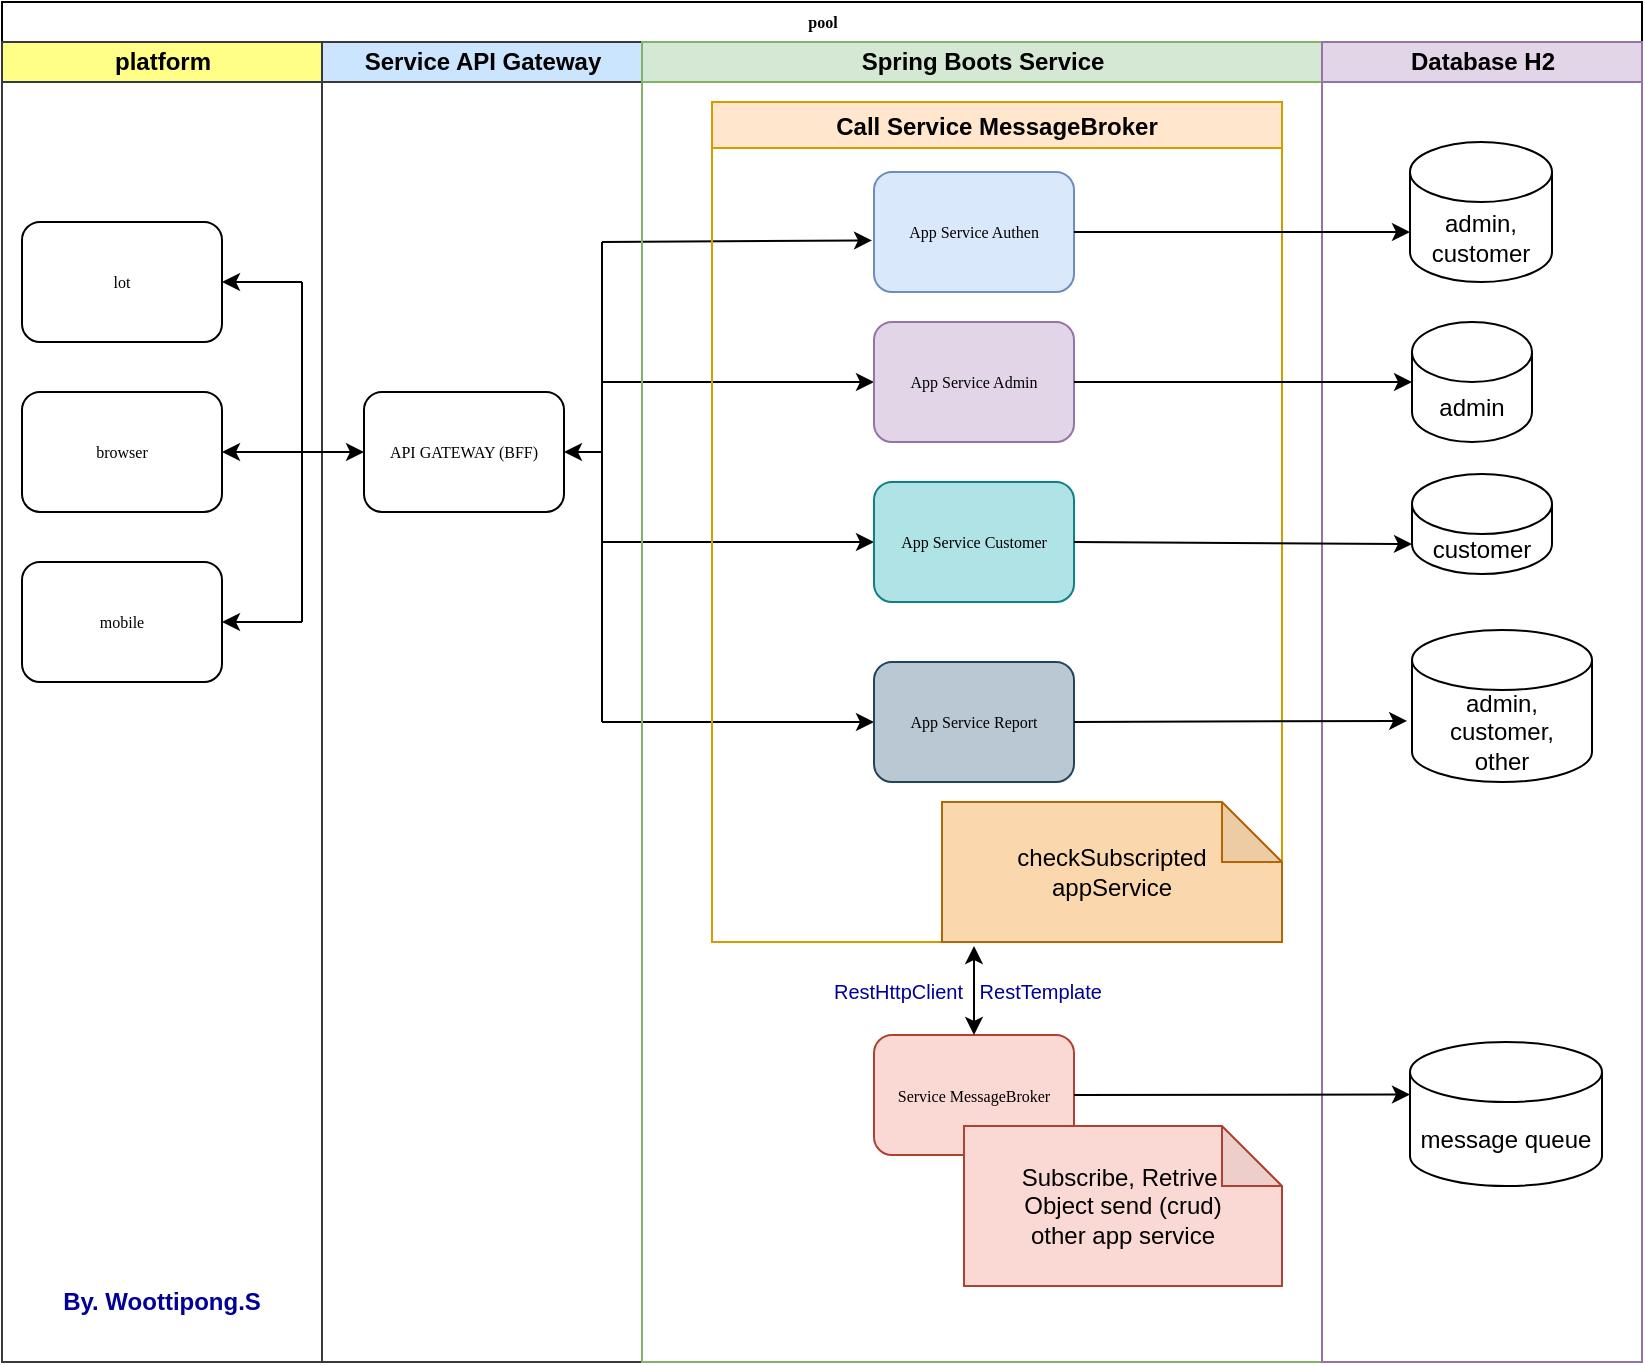 <mxfile version="20.3.1" type="device"><diagram name="Page-1" id="74e2e168-ea6b-b213-b513-2b3c1d86103e"><mxGraphModel dx="865" dy="449" grid="1" gridSize="10" guides="1" tooltips="1" connect="1" arrows="1" fold="1" page="1" pageScale="1" pageWidth="1100" pageHeight="850" background="none" math="0" shadow="0"><root><mxCell id="0"/><mxCell id="1" parent="0"/><mxCell id="77e6c97f196da883-1" value="pool" style="swimlane;html=1;childLayout=stackLayout;startSize=20;rounded=0;shadow=0;labelBackgroundColor=none;strokeWidth=1;fontFamily=Verdana;fontSize=8;align=center;" parent="1" vertex="1"><mxGeometry x="139" y="40" width="820" height="680" as="geometry"/></mxCell><mxCell id="77e6c97f196da883-2" value="platform" style="swimlane;html=1;startSize=20;fillColor=#ffff88;strokeColor=#36393d;" parent="77e6c97f196da883-1" vertex="1"><mxGeometry y="20" width="160" height="660" as="geometry"/></mxCell><mxCell id="77e6c97f196da883-8" value="lot" style="rounded=1;whiteSpace=wrap;html=1;shadow=0;labelBackgroundColor=none;strokeWidth=1;fontFamily=Verdana;fontSize=8;align=center;" parent="77e6c97f196da883-2" vertex="1"><mxGeometry x="10" y="90" width="100" height="60" as="geometry"/></mxCell><mxCell id="77e6c97f196da883-9" value="browser" style="rounded=1;whiteSpace=wrap;html=1;shadow=0;labelBackgroundColor=none;strokeWidth=1;fontFamily=Verdana;fontSize=8;align=center;" parent="77e6c97f196da883-2" vertex="1"><mxGeometry x="10" y="175" width="100" height="60" as="geometry"/></mxCell><mxCell id="RPfqlVwneRdbcss_duXT-1" value="mobile" style="rounded=1;whiteSpace=wrap;html=1;shadow=0;labelBackgroundColor=none;strokeWidth=1;fontFamily=Verdana;fontSize=8;align=center;" vertex="1" parent="77e6c97f196da883-2"><mxGeometry x="10" y="260" width="100" height="60" as="geometry"/></mxCell><mxCell id="RPfqlVwneRdbcss_duXT-33" value="" style="endArrow=none;html=1;rounded=0;" edge="1" parent="77e6c97f196da883-2"><mxGeometry width="50" height="50" relative="1" as="geometry"><mxPoint x="150" y="290" as="sourcePoint"/><mxPoint x="150" y="120" as="targetPoint"/><Array as="points"><mxPoint x="150" y="220"/></Array></mxGeometry></mxCell><mxCell id="RPfqlVwneRdbcss_duXT-35" value="" style="endArrow=classic;html=1;rounded=0;" edge="1" parent="77e6c97f196da883-2"><mxGeometry width="50" height="50" relative="1" as="geometry"><mxPoint x="150" y="290" as="sourcePoint"/><mxPoint x="110" y="290" as="targetPoint"/></mxGeometry></mxCell><mxCell id="RPfqlVwneRdbcss_duXT-36" value="" style="endArrow=classic;html=1;rounded=0;entryX=1;entryY=0.5;entryDx=0;entryDy=0;" edge="1" parent="77e6c97f196da883-2" target="77e6c97f196da883-9"><mxGeometry width="50" height="50" relative="1" as="geometry"><mxPoint x="150" y="205" as="sourcePoint"/><mxPoint x="130" y="245" as="targetPoint"/></mxGeometry></mxCell><mxCell id="RPfqlVwneRdbcss_duXT-37" value="" style="endArrow=classic;html=1;rounded=0;entryX=1;entryY=0.5;entryDx=0;entryDy=0;" edge="1" parent="77e6c97f196da883-2" target="77e6c97f196da883-8"><mxGeometry width="50" height="50" relative="1" as="geometry"><mxPoint x="150" y="120" as="sourcePoint"/><mxPoint x="170" y="100" as="targetPoint"/></mxGeometry></mxCell><mxCell id="RPfqlVwneRdbcss_duXT-45" value="&lt;b&gt;&lt;font color=&quot;#000099&quot;&gt;By. Woottipong.S&lt;/font&gt;&lt;/b&gt;" style="text;html=1;strokeColor=none;fillColor=none;align=center;verticalAlign=middle;whiteSpace=wrap;rounded=0;" vertex="1" parent="77e6c97f196da883-2"><mxGeometry x="15" y="610" width="130" height="40" as="geometry"/></mxCell><mxCell id="77e6c97f196da883-3" value="Service API Gateway" style="swimlane;html=1;startSize=20;fillColor=#cce5ff;strokeColor=#36393d;" parent="77e6c97f196da883-1" vertex="1"><mxGeometry x="160" y="20" width="160" height="660" as="geometry"/></mxCell><mxCell id="77e6c97f196da883-11" value="API GATEWAY (BFF)" style="rounded=1;whiteSpace=wrap;html=1;shadow=0;labelBackgroundColor=none;strokeWidth=1;fontFamily=Verdana;fontSize=8;align=center;" parent="77e6c97f196da883-3" vertex="1"><mxGeometry x="21" y="175" width="100" height="60" as="geometry"/></mxCell><mxCell id="RPfqlVwneRdbcss_duXT-19" value="" style="endArrow=none;html=1;rounded=0;" edge="1" parent="77e6c97f196da883-3"><mxGeometry width="50" height="50" relative="1" as="geometry"><mxPoint x="140" y="340" as="sourcePoint"/><mxPoint x="140" y="100" as="targetPoint"/></mxGeometry></mxCell><mxCell id="RPfqlVwneRdbcss_duXT-20" value="" style="endArrow=classic;html=1;rounded=0;entryX=1;entryY=0.5;entryDx=0;entryDy=0;" edge="1" parent="77e6c97f196da883-3" target="77e6c97f196da883-11"><mxGeometry width="50" height="50" relative="1" as="geometry"><mxPoint x="140" y="205" as="sourcePoint"/><mxPoint x="120" y="260" as="targetPoint"/></mxGeometry></mxCell><mxCell id="RPfqlVwneRdbcss_duXT-21" value="" style="endArrow=classic;html=1;rounded=0;entryX=0;entryY=0.5;entryDx=0;entryDy=0;" edge="1" parent="77e6c97f196da883-3" target="RPfqlVwneRdbcss_duXT-10"><mxGeometry width="50" height="50" relative="1" as="geometry"><mxPoint x="140" y="340" as="sourcePoint"/><mxPoint x="130" y="360" as="targetPoint"/></mxGeometry></mxCell><mxCell id="RPfqlVwneRdbcss_duXT-22" value="" style="endArrow=classic;html=1;rounded=0;entryX=0;entryY=0.5;entryDx=0;entryDy=0;" edge="1" parent="77e6c97f196da883-3" target="RPfqlVwneRdbcss_duXT-4"><mxGeometry width="50" height="50" relative="1" as="geometry"><mxPoint x="140" y="250" as="sourcePoint"/><mxPoint x="110" y="260" as="targetPoint"/></mxGeometry></mxCell><mxCell id="RPfqlVwneRdbcss_duXT-23" value="" style="endArrow=classic;html=1;rounded=0;entryX=0;entryY=0.5;entryDx=0;entryDy=0;" edge="1" parent="77e6c97f196da883-3" target="RPfqlVwneRdbcss_duXT-3"><mxGeometry width="50" height="50" relative="1" as="geometry"><mxPoint x="140" y="170" as="sourcePoint"/><mxPoint x="100" y="270" as="targetPoint"/></mxGeometry></mxCell><mxCell id="RPfqlVwneRdbcss_duXT-24" value="" style="endArrow=classic;html=1;rounded=0;entryX=-0.01;entryY=0.57;entryDx=0;entryDy=0;entryPerimeter=0;" edge="1" parent="77e6c97f196da883-3" target="RPfqlVwneRdbcss_duXT-2"><mxGeometry width="50" height="50" relative="1" as="geometry"><mxPoint x="140" y="100" as="sourcePoint"/><mxPoint x="180" y="80" as="targetPoint"/></mxGeometry></mxCell><mxCell id="RPfqlVwneRdbcss_duXT-34" value="" style="endArrow=classic;html=1;rounded=0;entryX=0;entryY=0.5;entryDx=0;entryDy=0;" edge="1" parent="77e6c97f196da883-3" target="77e6c97f196da883-11"><mxGeometry width="50" height="50" relative="1" as="geometry"><mxPoint x="-10" y="205" as="sourcePoint"/><mxPoint x="60" y="260" as="targetPoint"/></mxGeometry></mxCell><mxCell id="77e6c97f196da883-5" value="Spring Boots Service" style="swimlane;html=1;startSize=20;fillColor=#d5e8d4;strokeColor=#82b366;" parent="77e6c97f196da883-1" vertex="1"><mxGeometry x="320" y="20" width="340" height="660" as="geometry"/></mxCell><mxCell id="RPfqlVwneRdbcss_duXT-2" value="App Service Authen" style="rounded=1;whiteSpace=wrap;html=1;shadow=0;labelBackgroundColor=none;strokeWidth=1;fontFamily=Verdana;fontSize=8;align=center;fillColor=#dae8fc;strokeColor=#6c8ebf;" vertex="1" parent="77e6c97f196da883-5"><mxGeometry x="116" y="65" width="100" height="60" as="geometry"/></mxCell><mxCell id="RPfqlVwneRdbcss_duXT-3" value="App Service Admin" style="rounded=1;whiteSpace=wrap;html=1;shadow=0;labelBackgroundColor=none;strokeWidth=1;fontFamily=Verdana;fontSize=8;align=center;fillColor=#e1d5e7;strokeColor=#9673a6;" vertex="1" parent="77e6c97f196da883-5"><mxGeometry x="116" y="140" width="100" height="60" as="geometry"/></mxCell><mxCell id="RPfqlVwneRdbcss_duXT-4" value="App Service Customer" style="rounded=1;whiteSpace=wrap;html=1;shadow=0;labelBackgroundColor=none;strokeWidth=1;fontFamily=Verdana;fontSize=8;align=center;fillColor=#b0e3e6;strokeColor=#0e8088;" vertex="1" parent="77e6c97f196da883-5"><mxGeometry x="116" y="220" width="100" height="60" as="geometry"/></mxCell><mxCell id="RPfqlVwneRdbcss_duXT-5" value="Service&amp;nbsp;MessageBroker" style="rounded=1;whiteSpace=wrap;html=1;shadow=0;labelBackgroundColor=none;strokeWidth=1;fontFamily=Verdana;fontSize=8;align=center;fillColor=#fad9d5;strokeColor=#ae4132;" vertex="1" parent="77e6c97f196da883-5"><mxGeometry x="116" y="496.5" width="100" height="60" as="geometry"/></mxCell><mxCell id="RPfqlVwneRdbcss_duXT-10" value="App Service Report" style="rounded=1;whiteSpace=wrap;html=1;shadow=0;labelBackgroundColor=none;strokeWidth=1;fontFamily=Verdana;fontSize=8;align=center;fillColor=#bac8d3;strokeColor=#23445d;" vertex="1" parent="77e6c97f196da883-5"><mxGeometry x="116" y="310" width="100" height="60" as="geometry"/></mxCell><mxCell id="RPfqlVwneRdbcss_duXT-30" value="Call Service MessageBroker" style="swimlane;fillColor=#ffe6cc;strokeColor=#d79b00;" vertex="1" parent="77e6c97f196da883-5"><mxGeometry x="35" y="30" width="285" height="420" as="geometry"/></mxCell><mxCell id="RPfqlVwneRdbcss_duXT-44" value="&lt;div&gt;checkSubscripted&lt;/div&gt;&lt;div&gt;appService&lt;/div&gt;" style="shape=note;whiteSpace=wrap;html=1;backgroundOutline=1;darkOpacity=0.05;fillColor=#fad7ac;strokeColor=#b46504;" vertex="1" parent="RPfqlVwneRdbcss_duXT-30"><mxGeometry x="115" y="350" width="170" height="70" as="geometry"/></mxCell><mxCell id="RPfqlVwneRdbcss_duXT-31" value="" style="endArrow=classic;startArrow=classic;html=1;rounded=0;exitX=0.5;exitY=0;exitDx=0;exitDy=0;" edge="1" parent="77e6c97f196da883-5" source="RPfqlVwneRdbcss_duXT-5"><mxGeometry width="50" height="50" relative="1" as="geometry"><mxPoint x="50" y="522" as="sourcePoint"/><mxPoint x="166" y="452" as="targetPoint"/></mxGeometry></mxCell><mxCell id="RPfqlVwneRdbcss_duXT-42" value="Subscribe, Retrive&amp;nbsp;&lt;br&gt;Object send (crud)&lt;br&gt;other app service" style="shape=note;whiteSpace=wrap;html=1;backgroundOutline=1;darkOpacity=0.05;fillColor=#fad9d5;strokeColor=#ae4132;" vertex="1" parent="77e6c97f196da883-5"><mxGeometry x="161" y="542" width="159" height="80" as="geometry"/></mxCell><mxCell id="RPfqlVwneRdbcss_duXT-46" value="RestHttpClient   RestTemplate" style="text;strokeColor=none;fillColor=none;align=left;verticalAlign=middle;spacingLeft=4;spacingRight=4;overflow=hidden;points=[[0,0.5],[1,0.5]];portConstraint=eastwest;rotatable=0;fontColor=#000099;fontSize=10;" vertex="1" parent="77e6c97f196da883-5"><mxGeometry x="90" y="463" width="146" height="23" as="geometry"/></mxCell><mxCell id="77e6c97f196da883-6" value="Database H2" style="swimlane;html=1;startSize=20;fillColor=#e1d5e7;strokeColor=#9673a6;" parent="77e6c97f196da883-1" vertex="1"><mxGeometry x="660" y="20" width="160" height="660" as="geometry"/></mxCell><mxCell id="RPfqlVwneRdbcss_duXT-6" value="admin, customer" style="shape=cylinder3;whiteSpace=wrap;html=1;boundedLbl=1;backgroundOutline=1;size=15;" vertex="1" parent="77e6c97f196da883-6"><mxGeometry x="44" y="50" width="71" height="70" as="geometry"/></mxCell><mxCell id="RPfqlVwneRdbcss_duXT-7" value="admin" style="shape=cylinder3;whiteSpace=wrap;html=1;boundedLbl=1;backgroundOutline=1;size=15;" vertex="1" parent="77e6c97f196da883-6"><mxGeometry x="45" y="140" width="60" height="60" as="geometry"/></mxCell><mxCell id="RPfqlVwneRdbcss_duXT-8" value="customer" style="shape=cylinder3;whiteSpace=wrap;html=1;boundedLbl=1;backgroundOutline=1;size=15;" vertex="1" parent="77e6c97f196da883-6"><mxGeometry x="45" y="216" width="70" height="50" as="geometry"/></mxCell><mxCell id="RPfqlVwneRdbcss_duXT-9" value="admin, customer,&lt;br&gt;other" style="shape=cylinder3;whiteSpace=wrap;html=1;boundedLbl=1;backgroundOutline=1;size=15;" vertex="1" parent="77e6c97f196da883-6"><mxGeometry x="45" y="294" width="90" height="76" as="geometry"/></mxCell><mxCell id="RPfqlVwneRdbcss_duXT-11" value="message&amp;nbsp;queue&lt;br&gt;" style="shape=cylinder3;whiteSpace=wrap;html=1;boundedLbl=1;backgroundOutline=1;size=15;" vertex="1" parent="77e6c97f196da883-6"><mxGeometry x="44" y="500" width="96" height="72" as="geometry"/></mxCell><mxCell id="RPfqlVwneRdbcss_duXT-12" value="" style="endArrow=classic;html=1;rounded=0;entryX=0;entryY=0;entryDx=0;entryDy=26.25;entryPerimeter=0;exitX=1;exitY=0.5;exitDx=0;exitDy=0;" edge="1" parent="77e6c97f196da883-1" source="RPfqlVwneRdbcss_duXT-5" target="RPfqlVwneRdbcss_duXT-11"><mxGeometry width="50" height="50" relative="1" as="geometry"><mxPoint x="384" y="590" as="sourcePoint"/><mxPoint x="434" y="540" as="targetPoint"/></mxGeometry></mxCell><mxCell id="RPfqlVwneRdbcss_duXT-13" value="" style="endArrow=classic;html=1;rounded=0;entryX=-0.027;entryY=0.598;entryDx=0;entryDy=0;entryPerimeter=0;exitX=1;exitY=0.5;exitDx=0;exitDy=0;" edge="1" parent="77e6c97f196da883-1" source="RPfqlVwneRdbcss_duXT-10" target="RPfqlVwneRdbcss_duXT-9"><mxGeometry width="50" height="50" relative="1" as="geometry"><mxPoint x="450" y="270" as="sourcePoint"/><mxPoint x="500" y="220" as="targetPoint"/></mxGeometry></mxCell><mxCell id="RPfqlVwneRdbcss_duXT-14" value="" style="endArrow=classic;html=1;rounded=0;exitX=1;exitY=0.5;exitDx=0;exitDy=0;entryX=0;entryY=1;entryDx=0;entryDy=-15;entryPerimeter=0;" edge="1" parent="77e6c97f196da883-1" source="RPfqlVwneRdbcss_duXT-4" target="RPfqlVwneRdbcss_duXT-8"><mxGeometry width="50" height="50" relative="1" as="geometry"><mxPoint x="520" y="300" as="sourcePoint"/><mxPoint x="570" y="250" as="targetPoint"/></mxGeometry></mxCell><mxCell id="RPfqlVwneRdbcss_duXT-15" value="" style="endArrow=classic;html=1;rounded=0;exitX=1;exitY=0.5;exitDx=0;exitDy=0;entryX=0;entryY=0.5;entryDx=0;entryDy=0;entryPerimeter=0;" edge="1" parent="77e6c97f196da883-1" source="RPfqlVwneRdbcss_duXT-3" target="RPfqlVwneRdbcss_duXT-7"><mxGeometry width="50" height="50" relative="1" as="geometry"><mxPoint x="450" y="270" as="sourcePoint"/><mxPoint x="680" y="190" as="targetPoint"/></mxGeometry></mxCell><mxCell id="RPfqlVwneRdbcss_duXT-16" value="" style="endArrow=classic;html=1;rounded=0;entryX=0;entryY=0;entryDx=0;entryDy=45;entryPerimeter=0;" edge="1" parent="77e6c97f196da883-1" source="RPfqlVwneRdbcss_duXT-2" target="RPfqlVwneRdbcss_duXT-6"><mxGeometry width="50" height="50" relative="1" as="geometry"><mxPoint x="450" y="270" as="sourcePoint"/><mxPoint x="500" y="220" as="targetPoint"/></mxGeometry></mxCell></root></mxGraphModel></diagram></mxfile>